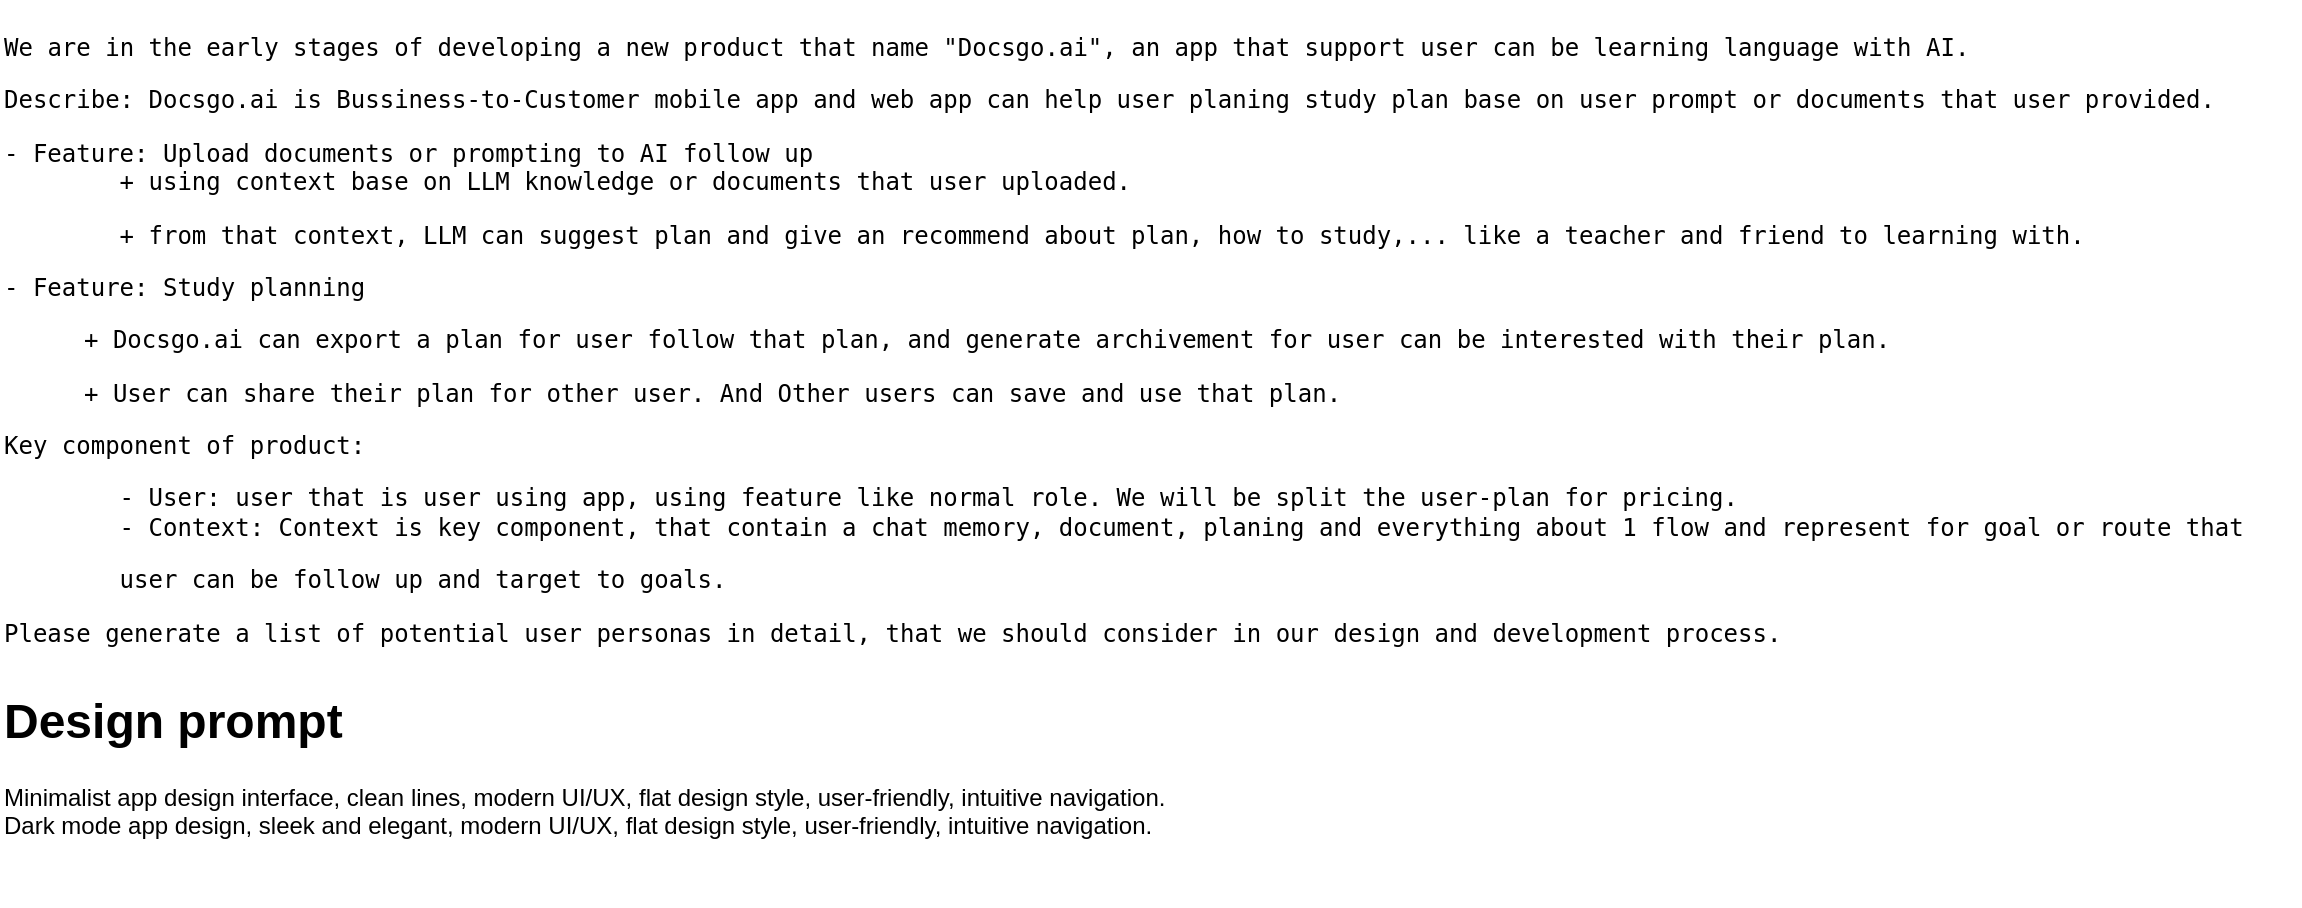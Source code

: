 <mxfile version="27.1.6">
  <diagram name="Page-1" id="bMk7YE4iufzichJusxMn">
    <mxGraphModel dx="3054" dy="832" grid="1" gridSize="10" guides="1" tooltips="1" connect="1" arrows="1" fold="1" page="1" pageScale="1" pageWidth="850" pageHeight="1100" math="0" shadow="0">
      <root>
        <mxCell id="0" />
        <mxCell id="1" parent="0" />
        <mxCell id="E24_1bioBRznkQB1SDZh-1" value="&lt;pre spellcheck=&quot;false&quot; class=&quot;language-plaintext skipProofing&quot;&gt;&lt;code&gt;​We&amp;nbsp;&lt;span class=&quot;hljs-keyword&quot;&gt;are&lt;/span&gt;&amp;nbsp;&lt;span class=&quot;hljs-keyword&quot;&gt;in&lt;/span&gt;&amp;nbsp;the&amp;nbsp;early&amp;nbsp;stages&amp;nbsp;&lt;span class=&quot;hljs-keyword&quot;&gt;of&lt;/span&gt;&amp;nbsp;developing&amp;nbsp;a&amp;nbsp;&lt;span class=&quot;hljs-keyword&quot;&gt;new&lt;/span&gt;&amp;nbsp;product&amp;nbsp;that&amp;nbsp;name&amp;nbsp;&quot;Docsgo.ai&quot;,&amp;nbsp;an&amp;nbsp;app&amp;nbsp;that&amp;nbsp;support&amp;nbsp;&lt;span class=&quot;hljs-keyword&quot;&gt;user&lt;/span&gt;&amp;nbsp;can&amp;nbsp;be&amp;nbsp;learning&amp;nbsp;&lt;span class=&quot;hljs-keyword&quot;&gt;language&lt;/span&gt;&amp;nbsp;&lt;span class=&quot;hljs-keyword&quot;&gt;with&lt;/span&gt;&amp;nbsp;AI.&amp;nbsp;&lt;/code&gt;&lt;/pre&gt;&lt;pre spellcheck=&quot;false&quot; class=&quot;language-plaintext skipProofing&quot;&gt;&lt;code&gt;Describe: Docsgo.ai&amp;nbsp;is Bussiness-to-Customer mobile app and web app can&amp;nbsp;help&amp;nbsp;&lt;span class=&quot;hljs-keyword&quot;&gt;user&lt;/span&gt;&amp;nbsp;planing&amp;nbsp;study&amp;nbsp;plan&amp;nbsp;base&amp;nbsp;&lt;span class=&quot;hljs-keyword&quot;&gt;on&lt;/span&gt;&amp;nbsp;&lt;span class=&quot;hljs-keyword&quot;&gt;user&lt;/span&gt;&amp;nbsp;prompt&amp;nbsp;&lt;span class=&quot;hljs-keyword&quot;&gt;or&lt;/span&gt;&amp;nbsp;documents&amp;nbsp;that&amp;nbsp;&lt;span class=&quot;hljs-keyword&quot;&gt;user&lt;/span&gt;&amp;nbsp;provided.&lt;/code&gt;&lt;/pre&gt;&lt;pre spellcheck=&quot;false&quot; class=&quot;language-plaintext skipProofing&quot;&gt;&lt;code&gt;- Feature: Upload documents or prompting to AI follow up&lt;br&gt;&lt;span style=&quot;white-space: pre;&quot;&gt;&#x9;&lt;/span&gt;+ using context base on LLM knowledge or documents that user uploaded.&lt;/code&gt;&lt;/pre&gt;&lt;pre spellcheck=&quot;false&quot; class=&quot;language-plaintext skipProofing&quot;&gt;&lt;span style=&quot;white-space: pre;&quot;&gt;&#x9;&lt;/span&gt;+ from that context, LLM can suggest plan and give an recommend about plan, how to study,... like a teacher and friend to learning with.  &lt;/pre&gt;&lt;pre spellcheck=&quot;false&quot; class=&quot;language-plaintext skipProofing&quot;&gt;&lt;code&gt;- Feature: Study planning&lt;br&gt;&lt;/code&gt;&lt;/pre&gt;&lt;blockquote style=&quot;margin: 0 0 0 40px; border: none; padding: 0px;&quot;&gt;&lt;pre spellcheck=&quot;false&quot; class=&quot;language-plaintext skipProofing&quot;&gt;&lt;code&gt;&lt;pre spellcheck=&quot;false&quot; class=&quot;language-plaintext skipProofing&quot;&gt;&lt;code&gt;+ Docsgo.ai&amp;nbsp;can export a plan for user follow that plan, and generate archivement for user can be interested with their plan.&lt;/code&gt;&lt;/pre&gt;&lt;pre spellcheck=&quot;false&quot; class=&quot;language-plaintext skipProofing&quot;&gt;+ User can share their plan for other user. And Other users can save and use that plan.&lt;/pre&gt;&lt;/code&gt;&lt;/pre&gt;&lt;/blockquote&gt;&lt;pre spellcheck=&quot;false&quot; class=&quot;language-plaintext skipProofing&quot;&gt;Key component of product:&lt;/pre&gt;&lt;pre spellcheck=&quot;false&quot; class=&quot;language-plaintext skipProofing&quot;&gt; &lt;span style=&quot;white-space: pre;&quot;&gt;&#x9;&lt;/span&gt;- User: user that is user using app, using feature like normal role. We will be split the user-plan for pricing.&lt;br&gt;        - Context: Context is key component, that contain a chat memory, document, planing and everything about 1 flow and represent for goal or route that &lt;br&gt;&lt;/pre&gt;&lt;pre spellcheck=&quot;false&quot; class=&quot;language-plaintext skipProofing&quot;&gt;&lt;span style=&quot;white-space: pre;&quot;&gt;&#x9;&lt;/span&gt;user can be follow up and target to goals.&lt;br&gt;&lt;/pre&gt;&lt;pre spellcheck=&quot;false&quot; class=&quot;language-plaintext skipProofing&quot;&gt;&lt;code&gt;Please&amp;nbsp;generate&amp;nbsp;a&amp;nbsp;list&amp;nbsp;&lt;span class=&quot;hljs-keyword&quot;&gt;of&lt;/span&gt;&amp;nbsp;potential&amp;nbsp;&lt;span class=&quot;hljs-keyword&quot;&gt;user&lt;/span&gt;&amp;nbsp;personas&amp;nbsp;&lt;span class=&quot;hljs-keyword&quot;&gt;in&lt;/span&gt;&amp;nbsp;detail,&amp;nbsp;that&amp;nbsp;we&amp;nbsp;should&amp;nbsp;consider&amp;nbsp;&lt;span class=&quot;hljs-keyword&quot;&gt;in&lt;/span&gt;&amp;nbsp;our&amp;nbsp;design&amp;nbsp;&lt;span class=&quot;hljs-keyword&quot;&gt;and&lt;/span&gt;&amp;nbsp;development&amp;nbsp;process.&lt;/code&gt;&lt;/pre&gt;" style="text;html=1;align=left;verticalAlign=middle;resizable=0;points=[];autosize=1;strokeColor=none;fillColor=none;" vertex="1" parent="1">
          <mxGeometry x="-1250" y="410" width="1150" height="340" as="geometry" />
        </mxCell>
        <mxCell id="E24_1bioBRznkQB1SDZh-3" value="&lt;h1 style=&quot;margin-top: 0px;&quot;&gt;Design prompt&lt;/h1&gt;&lt;p&gt;&lt;span style=&quot;text-align: center; text-wrap: nowrap;&quot;&gt;Minimalist app design interface, clean lines, modern UI/UX, flat design style, user-friendly, intuitive navigation.&lt;br&gt;&lt;/span&gt;Dark mode app design, sleek and elegant, modern UI/UX, flat design style, user-friendly, intuitive navigation.&lt;br&gt;&lt;/p&gt;" style="text;html=1;whiteSpace=wrap;overflow=hidden;rounded=0;" vertex="1" parent="1">
          <mxGeometry x="-1250" y="750" width="670" height="110" as="geometry" />
        </mxCell>
      </root>
    </mxGraphModel>
  </diagram>
</mxfile>
